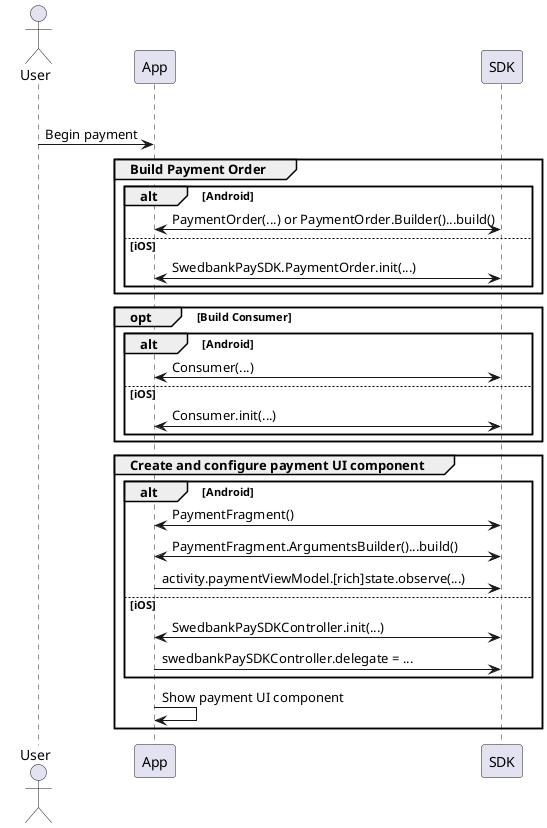 @startuml

actor User
participant App
participant SDK

group Start Payment
  User -> App : Begin payment
  group Build Payment Order
    alt Android
      App <-> SDK : PaymentOrder(...) or PaymentOrder.Builder()...build()
    else iOS
      App <-> SDK : SwedbankPaySDK.PaymentOrder.init(...)
    end
  end
  opt Build Consumer
    alt Android
      App <-> SDK : Consumer(...)
    else iOS
      App <-> SDK : Consumer.init(...)
    end
  end
  group Create and configure payment UI component
    alt Android
      App <-> SDK : PaymentFragment()
      App <-> SDK : PaymentFragment.ArgumentsBuilder()...build()
      App -> SDK : activity.paymentViewModel.[rich]state.observe(...)
    else iOS
      App <-> SDK : SwedbankPaySDKController.init(...)
      App -> SDK : swedbankPaySDKController.delegate = ...
  end
  App -> App : Show payment UI component
end

@enduml